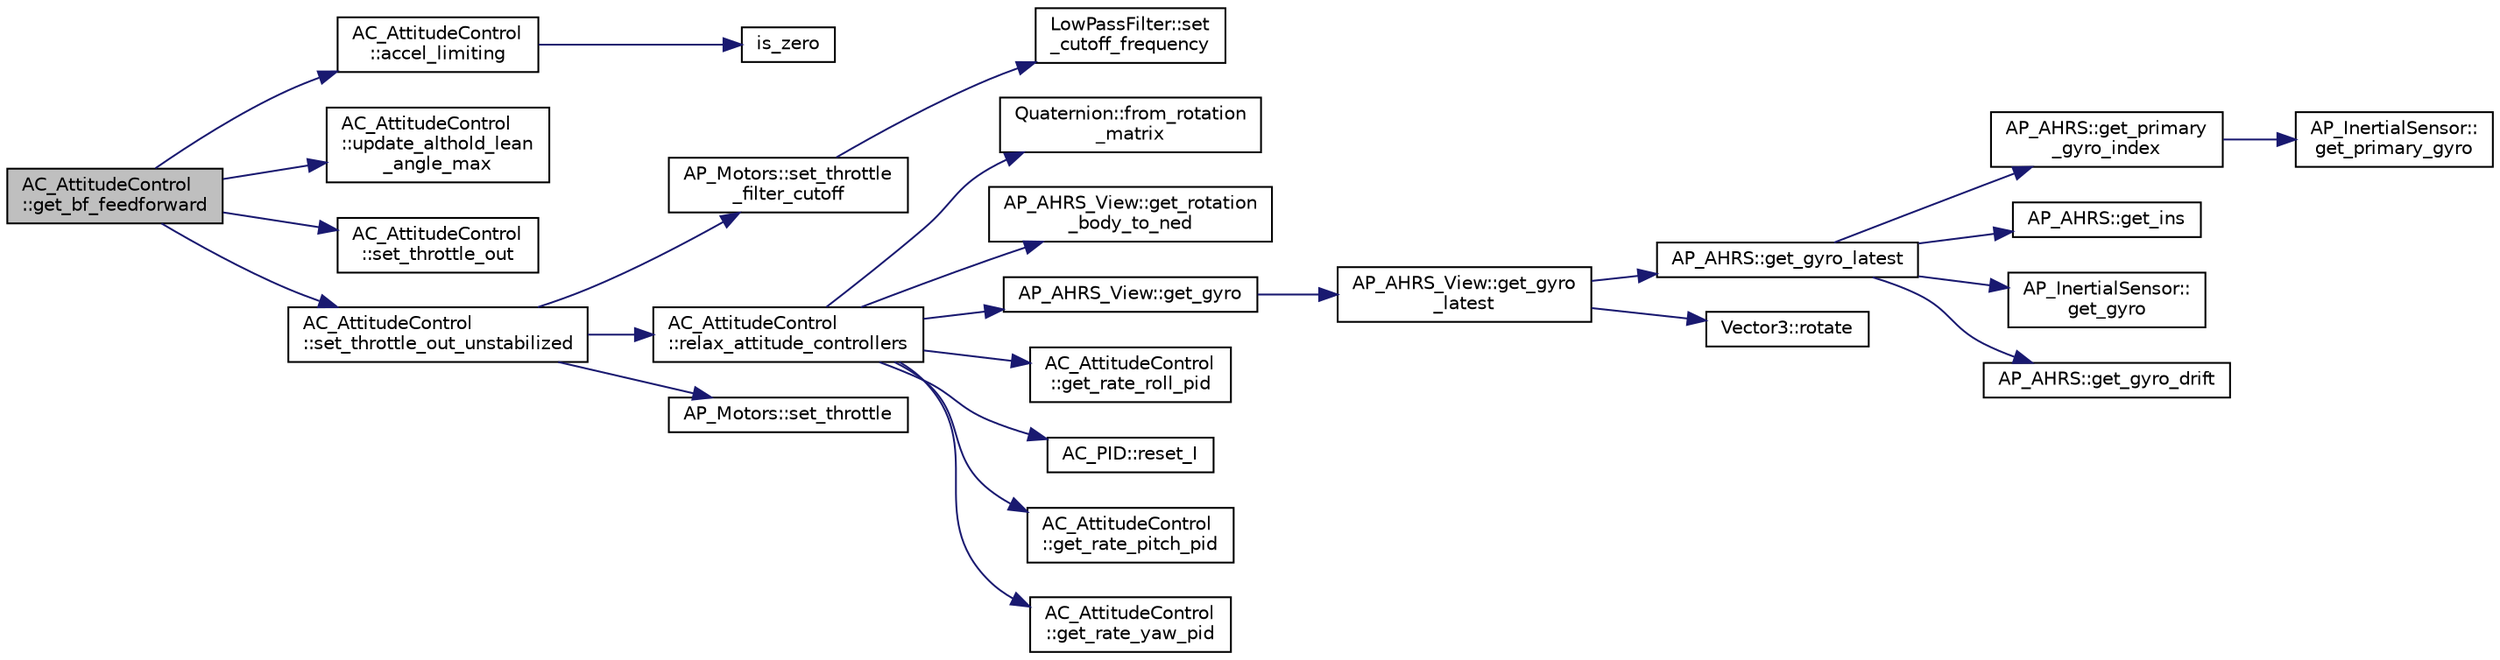 digraph "AC_AttitudeControl::get_bf_feedforward"
{
 // INTERACTIVE_SVG=YES
  edge [fontname="Helvetica",fontsize="10",labelfontname="Helvetica",labelfontsize="10"];
  node [fontname="Helvetica",fontsize="10",shape=record];
  rankdir="LR";
  Node1 [label="AC_AttitudeControl\l::get_bf_feedforward",height=0.2,width=0.4,color="black", fillcolor="grey75", style="filled", fontcolor="black"];
  Node1 -> Node2 [color="midnightblue",fontsize="10",style="solid",fontname="Helvetica"];
  Node2 [label="AC_AttitudeControl\l::accel_limiting",height=0.2,width=0.4,color="black", fillcolor="white", style="filled",URL="$classAC__AttitudeControl.html#a7dd813967745babdc2656ffa3d5888c0"];
  Node2 -> Node3 [color="midnightblue",fontsize="10",style="solid",fontname="Helvetica"];
  Node3 [label="is_zero",height=0.2,width=0.4,color="black", fillcolor="white", style="filled",URL="$AP__Math_8h.html#a2a12cce483e9b870da70d30406d82c60"];
  Node1 -> Node4 [color="midnightblue",fontsize="10",style="solid",fontname="Helvetica"];
  Node4 [label="AC_AttitudeControl\l::update_althold_lean\l_angle_max",height=0.2,width=0.4,color="black", fillcolor="white", style="filled",URL="$classAC__AttitudeControl.html#a5acdd6fd7b4ec664e4ca5a0b02a38f56"];
  Node1 -> Node5 [color="midnightblue",fontsize="10",style="solid",fontname="Helvetica"];
  Node5 [label="AC_AttitudeControl\l::set_throttle_out",height=0.2,width=0.4,color="black", fillcolor="white", style="filled",URL="$classAC__AttitudeControl.html#afb7047fed5ca67153e98c7369b3b9cd7"];
  Node1 -> Node6 [color="midnightblue",fontsize="10",style="solid",fontname="Helvetica"];
  Node6 [label="AC_AttitudeControl\l::set_throttle_out_unstabilized",height=0.2,width=0.4,color="black", fillcolor="white", style="filled",URL="$classAC__AttitudeControl.html#a76dacd70bc0485c1046bf0c948bc0156"];
  Node6 -> Node7 [color="midnightblue",fontsize="10",style="solid",fontname="Helvetica"];
  Node7 [label="AP_Motors::set_throttle\l_filter_cutoff",height=0.2,width=0.4,color="black", fillcolor="white", style="filled",URL="$classAP__Motors.html#a663672b4ada40c46d343e3f62b51b820"];
  Node7 -> Node8 [color="midnightblue",fontsize="10",style="solid",fontname="Helvetica"];
  Node8 [label="LowPassFilter::set\l_cutoff_frequency",height=0.2,width=0.4,color="black", fillcolor="white", style="filled",URL="$classLowPassFilter.html#a1cc5016de137b01080fa0a6fa7fe53cd"];
  Node6 -> Node9 [color="midnightblue",fontsize="10",style="solid",fontname="Helvetica"];
  Node9 [label="AC_AttitudeControl\l::relax_attitude_controllers",height=0.2,width=0.4,color="black", fillcolor="white", style="filled",URL="$classAC__AttitudeControl.html#ad5f06ff5ba37d9af1afdb1ab18827a06"];
  Node9 -> Node10 [color="midnightblue",fontsize="10",style="solid",fontname="Helvetica"];
  Node10 [label="Quaternion::from_rotation\l_matrix",height=0.2,width=0.4,color="black", fillcolor="white", style="filled",URL="$classQuaternion.html#a5ee01ee833114be6181887d0dcfb33b1"];
  Node9 -> Node11 [color="midnightblue",fontsize="10",style="solid",fontname="Helvetica"];
  Node11 [label="AP_AHRS_View::get_rotation\l_body_to_ned",height=0.2,width=0.4,color="black", fillcolor="white", style="filled",URL="$classAP__AHRS__View.html#ab5593b92f3931a696a3fa8e5f38013b0"];
  Node9 -> Node12 [color="midnightblue",fontsize="10",style="solid",fontname="Helvetica"];
  Node12 [label="AP_AHRS_View::get_gyro",height=0.2,width=0.4,color="black", fillcolor="white", style="filled",URL="$classAP__AHRS__View.html#aa83be8ece5cb8f54f9f7eba7839588b6"];
  Node12 -> Node13 [color="midnightblue",fontsize="10",style="solid",fontname="Helvetica"];
  Node13 [label="AP_AHRS_View::get_gyro\l_latest",height=0.2,width=0.4,color="black", fillcolor="white", style="filled",URL="$classAP__AHRS__View.html#aec99fce6a0287cfe2542ed2b7459d4d1"];
  Node13 -> Node14 [color="midnightblue",fontsize="10",style="solid",fontname="Helvetica"];
  Node14 [label="AP_AHRS::get_gyro_latest",height=0.2,width=0.4,color="black", fillcolor="white", style="filled",URL="$classAP__AHRS.html#a13ab26b0126885606c1d596072f8af04"];
  Node14 -> Node15 [color="midnightblue",fontsize="10",style="solid",fontname="Helvetica"];
  Node15 [label="AP_AHRS::get_primary\l_gyro_index",height=0.2,width=0.4,color="black", fillcolor="white", style="filled",URL="$classAP__AHRS.html#adf9f5cf9e3df1b4318252d07e2817993"];
  Node15 -> Node16 [color="midnightblue",fontsize="10",style="solid",fontname="Helvetica"];
  Node16 [label="AP_InertialSensor::\lget_primary_gyro",height=0.2,width=0.4,color="black", fillcolor="white", style="filled",URL="$classAP__InertialSensor.html#a7fa04e2f196b27b876d86966f64e1fed"];
  Node14 -> Node17 [color="midnightblue",fontsize="10",style="solid",fontname="Helvetica"];
  Node17 [label="AP_AHRS::get_ins",height=0.2,width=0.4,color="black", fillcolor="white", style="filled",URL="$classAP__AHRS.html#a14398c5d2ae68bbe1c67482a91909ad9"];
  Node14 -> Node18 [color="midnightblue",fontsize="10",style="solid",fontname="Helvetica"];
  Node18 [label="AP_InertialSensor::\lget_gyro",height=0.2,width=0.4,color="black", fillcolor="white", style="filled",URL="$classAP__InertialSensor.html#a6df2d8ad956d4f375bdee541102f16af"];
  Node14 -> Node19 [color="midnightblue",fontsize="10",style="solid",fontname="Helvetica"];
  Node19 [label="AP_AHRS::get_gyro_drift",height=0.2,width=0.4,color="black", fillcolor="white", style="filled",URL="$classAP__AHRS.html#a6876435645c1049077f33f225ab828f7"];
  Node13 -> Node20 [color="midnightblue",fontsize="10",style="solid",fontname="Helvetica"];
  Node20 [label="Vector3::rotate",height=0.2,width=0.4,color="black", fillcolor="white", style="filled",URL="$classVector3.html#a53d5701ae2db9492944550927279b7b8"];
  Node9 -> Node21 [color="midnightblue",fontsize="10",style="solid",fontname="Helvetica"];
  Node21 [label="AC_AttitudeControl\l::get_rate_roll_pid",height=0.2,width=0.4,color="black", fillcolor="white", style="filled",URL="$classAC__AttitudeControl.html#ad300b51e0777495496adddd1770ee920"];
  Node9 -> Node22 [color="midnightblue",fontsize="10",style="solid",fontname="Helvetica"];
  Node22 [label="AC_PID::reset_I",height=0.2,width=0.4,color="black", fillcolor="white", style="filled",URL="$classAC__PID.html#aeee26e2bec3de02355b307b2b40ddbaa"];
  Node9 -> Node23 [color="midnightblue",fontsize="10",style="solid",fontname="Helvetica"];
  Node23 [label="AC_AttitudeControl\l::get_rate_pitch_pid",height=0.2,width=0.4,color="black", fillcolor="white", style="filled",URL="$classAC__AttitudeControl.html#a9e10a37d28eeb3d6476ec087b3bac3df"];
  Node9 -> Node24 [color="midnightblue",fontsize="10",style="solid",fontname="Helvetica"];
  Node24 [label="AC_AttitudeControl\l::get_rate_yaw_pid",height=0.2,width=0.4,color="black", fillcolor="white", style="filled",URL="$classAC__AttitudeControl.html#a9e430ac947e0924fdc83280a4ed552bf"];
  Node6 -> Node25 [color="midnightblue",fontsize="10",style="solid",fontname="Helvetica"];
  Node25 [label="AP_Motors::set_throttle",height=0.2,width=0.4,color="black", fillcolor="white", style="filled",URL="$classAP__Motors.html#a56d079ad89f5a4d2cacf014c8958a527"];
}
